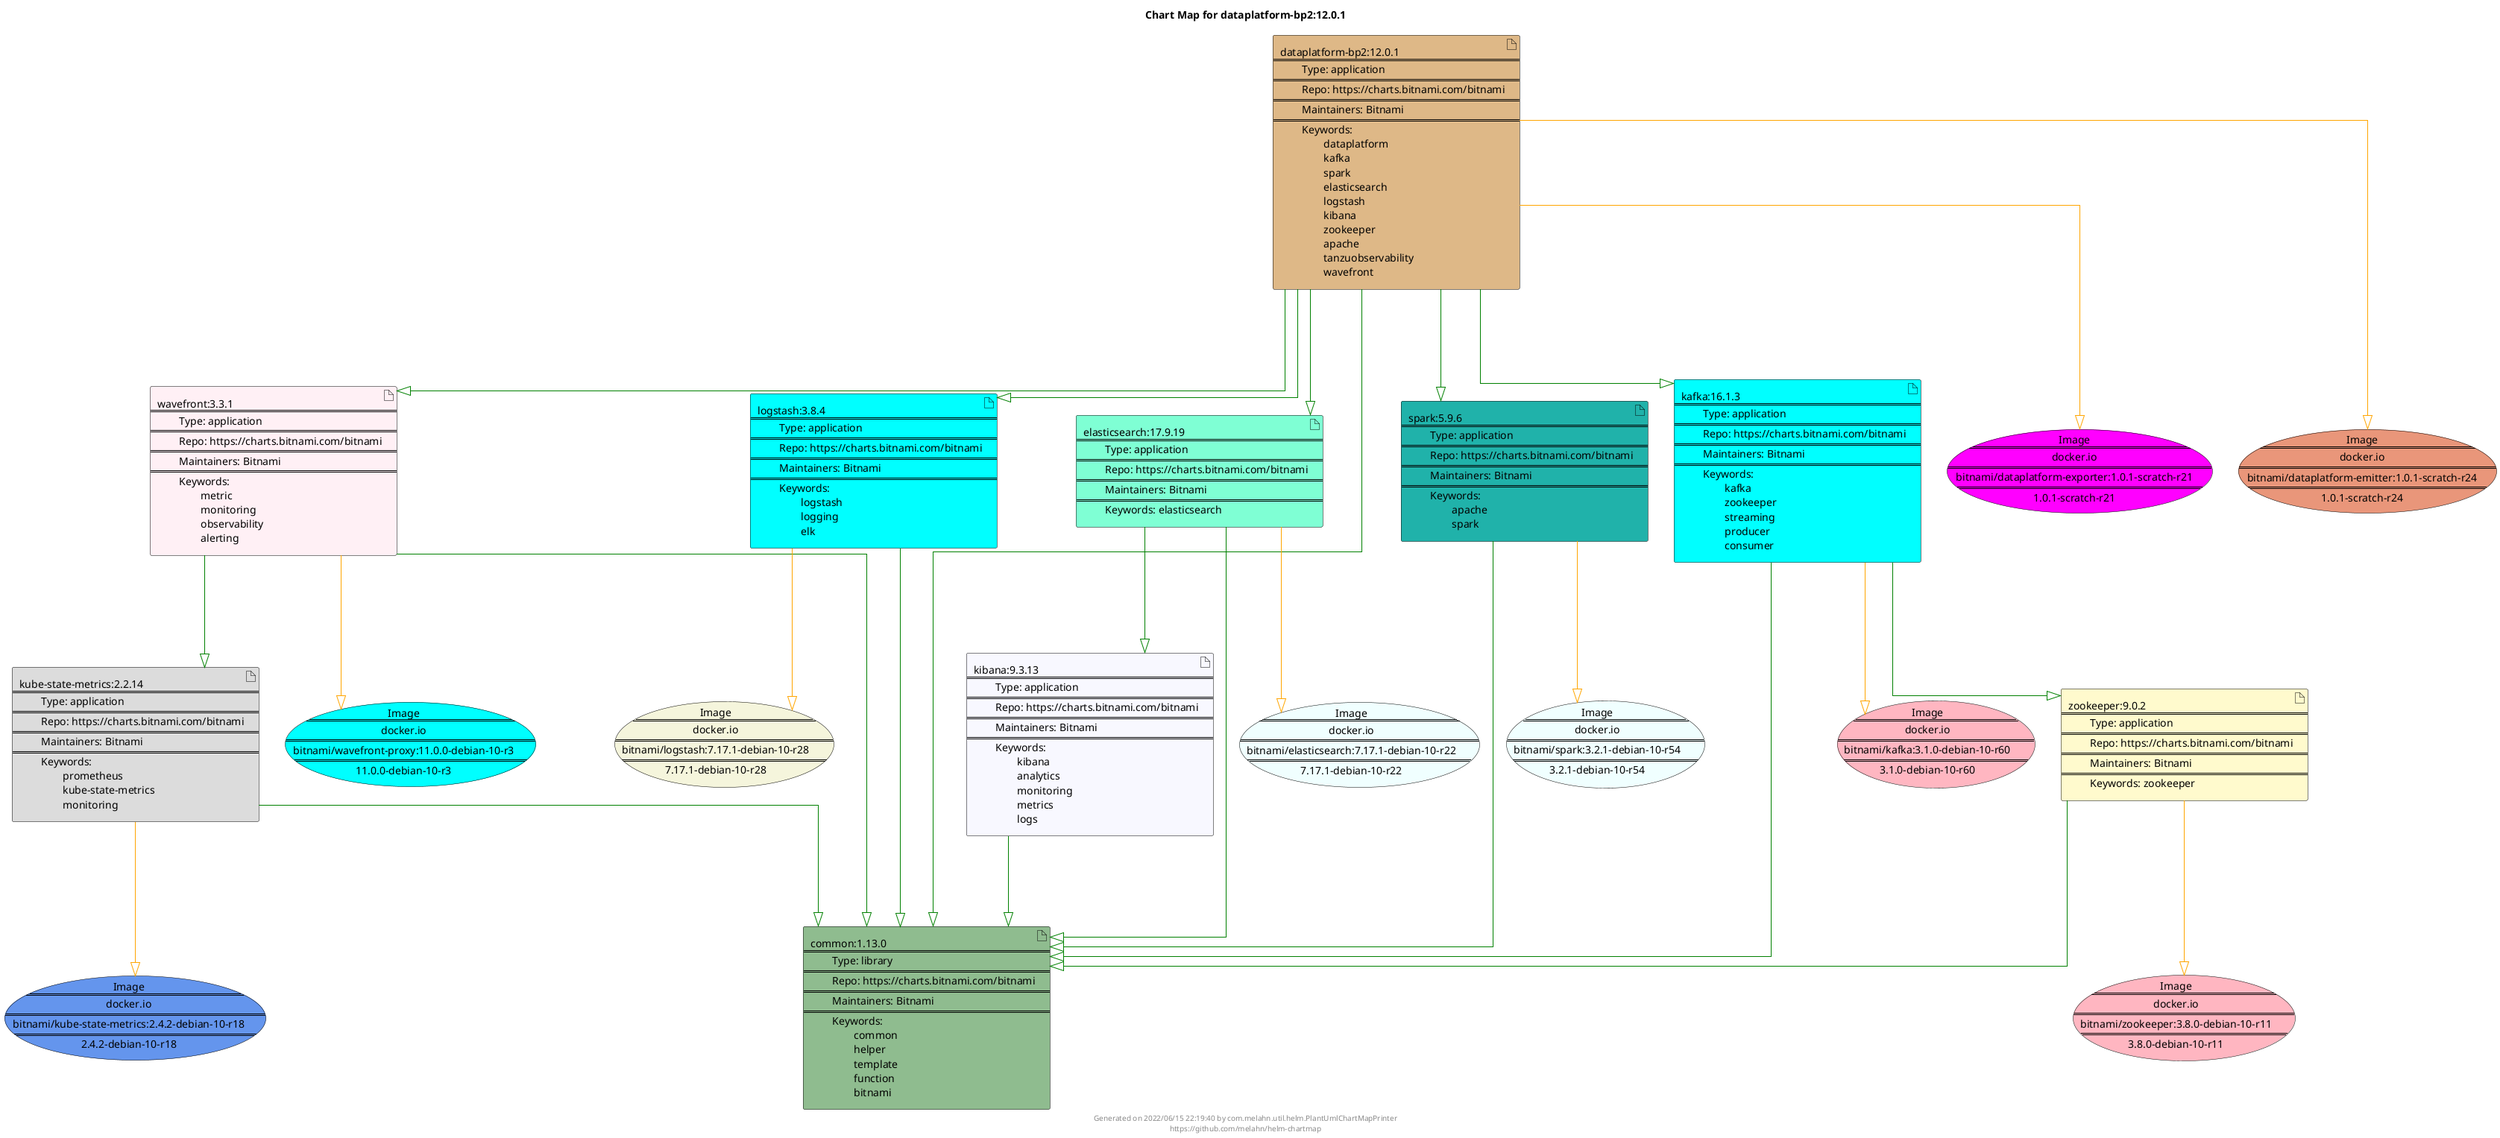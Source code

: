 @startuml
skinparam linetype ortho
skinparam backgroundColor white
skinparam usecaseBorderColor black
skinparam usecaseArrowColor LightSlateGray
skinparam artifactBorderColor black
skinparam artifactArrowColor LightSlateGray

title Chart Map for dataplatform-bp2:12.0.1

'There are 10 referenced Helm Charts
artifact "logstash:3.8.4\n====\n\tType: application\n====\n\tRepo: https://charts.bitnami.com/bitnami\n====\n\tMaintainers: Bitnami\n====\n\tKeywords: \n\t\tlogstash\n\t\tlogging\n\t\telk" as logstash_3_8_4 #Aqua
artifact "spark:5.9.6\n====\n\tType: application\n====\n\tRepo: https://charts.bitnami.com/bitnami\n====\n\tMaintainers: Bitnami\n====\n\tKeywords: \n\t\tapache\n\t\tspark" as spark_5_9_6 #LightSeaGreen
artifact "dataplatform-bp2:12.0.1\n====\n\tType: application\n====\n\tRepo: https://charts.bitnami.com/bitnami\n====\n\tMaintainers: Bitnami\n====\n\tKeywords: \n\t\tdataplatform\n\t\tkafka\n\t\tspark\n\t\telasticsearch\n\t\tlogstash\n\t\tkibana\n\t\tzookeeper\n\t\tapache\n\t\ttanzuobservability\n\t\twavefront" as dataplatform_bp2_12_0_1 #BurlyWood
artifact "wavefront:3.3.1\n====\n\tType: application\n====\n\tRepo: https://charts.bitnami.com/bitnami\n====\n\tMaintainers: Bitnami\n====\n\tKeywords: \n\t\tmetric\n\t\tmonitoring\n\t\tobservability\n\t\talerting" as wavefront_3_3_1 #LavenderBlush
artifact "zookeeper:9.0.2\n====\n\tType: application\n====\n\tRepo: https://charts.bitnami.com/bitnami\n====\n\tMaintainers: Bitnami\n====\n\tKeywords: zookeeper" as zookeeper_9_0_2 #LemonChiffon
artifact "common:1.13.0\n====\n\tType: library\n====\n\tRepo: https://charts.bitnami.com/bitnami\n====\n\tMaintainers: Bitnami\n====\n\tKeywords: \n\t\tcommon\n\t\thelper\n\t\ttemplate\n\t\tfunction\n\t\tbitnami" as common_1_13_0 #DarkSeaGreen
artifact "elasticsearch:17.9.19\n====\n\tType: application\n====\n\tRepo: https://charts.bitnami.com/bitnami\n====\n\tMaintainers: Bitnami\n====\n\tKeywords: elasticsearch" as elasticsearch_17_9_19 #Aquamarine
artifact "kafka:16.1.3\n====\n\tType: application\n====\n\tRepo: https://charts.bitnami.com/bitnami\n====\n\tMaintainers: Bitnami\n====\n\tKeywords: \n\t\tkafka\n\t\tzookeeper\n\t\tstreaming\n\t\tproducer\n\t\tconsumer" as kafka_16_1_3 #Aqua
artifact "kube-state-metrics:2.2.14\n====\n\tType: application\n====\n\tRepo: https://charts.bitnami.com/bitnami\n====\n\tMaintainers: Bitnami\n====\n\tKeywords: \n\t\tprometheus\n\t\tkube-state-metrics\n\t\tmonitoring" as kube_state_metrics_2_2_14 #Gainsboro
artifact "kibana:9.3.13\n====\n\tType: application\n====\n\tRepo: https://charts.bitnami.com/bitnami\n====\n\tMaintainers: Bitnami\n====\n\tKeywords: \n\t\tkibana\n\t\tanalytics\n\t\tmonitoring\n\t\tmetrics\n\t\tlogs" as kibana_9_3_13 #GhostWhite

'There are 9 referenced Docker Images
usecase "Image\n====\ndocker.io\n====\nbitnami/zookeeper:3.8.0-debian-10-r11\n====\n3.8.0-debian-10-r11" as docker_io_bitnami_zookeeper_3_8_0_debian_10_r11 #LightPink
usecase "Image\n====\ndocker.io\n====\nbitnami/logstash:7.17.1-debian-10-r28\n====\n7.17.1-debian-10-r28" as docker_io_bitnami_logstash_7_17_1_debian_10_r28 #Beige
usecase "Image\n====\ndocker.io\n====\nbitnami/elasticsearch:7.17.1-debian-10-r22\n====\n7.17.1-debian-10-r22" as docker_io_bitnami_elasticsearch_7_17_1_debian_10_r22 #Azure
usecase "Image\n====\ndocker.io\n====\nbitnami/spark:3.2.1-debian-10-r54\n====\n3.2.1-debian-10-r54" as docker_io_bitnami_spark_3_2_1_debian_10_r54 #Azure
usecase "Image\n====\ndocker.io\n====\nbitnami/kube-state-metrics:2.4.2-debian-10-r18\n====\n2.4.2-debian-10-r18" as docker_io_bitnami_kube_state_metrics_2_4_2_debian_10_r18 #CornflowerBlue
usecase "Image\n====\ndocker.io\n====\nbitnami/dataplatform-exporter:1.0.1-scratch-r21\n====\n1.0.1-scratch-r21" as docker_io_bitnami_dataplatform_exporter_1_0_1_scratch_r21 #Fuchsia
usecase "Image\n====\ndocker.io\n====\nbitnami/wavefront-proxy:11.0.0-debian-10-r3\n====\n11.0.0-debian-10-r3" as docker_io_bitnami_wavefront_proxy_11_0_0_debian_10_r3 #Cyan
usecase "Image\n====\ndocker.io\n====\nbitnami/dataplatform-emitter:1.0.1-scratch-r24\n====\n1.0.1-scratch-r24" as docker_io_bitnami_dataplatform_emitter_1_0_1_scratch_r24 #DarkSalmon
usecase "Image\n====\ndocker.io\n====\nbitnami/kafka:3.1.0-debian-10-r60\n====\n3.1.0-debian-10-r60" as docker_io_bitnami_kafka_3_1_0_debian_10_r60 #LightPink

'Chart Dependencies
dataplatform_bp2_12_0_1--[#green]-|>spark_5_9_6
spark_5_9_6--[#green]-|>common_1_13_0
dataplatform_bp2_12_0_1--[#green]-|>elasticsearch_17_9_19
elasticsearch_17_9_19--[#green]-|>common_1_13_0
elasticsearch_17_9_19--[#green]-|>kibana_9_3_13
kibana_9_3_13--[#green]-|>common_1_13_0
dataplatform_bp2_12_0_1--[#green]-|>logstash_3_8_4
logstash_3_8_4--[#green]-|>common_1_13_0
dataplatform_bp2_12_0_1--[#green]-|>common_1_13_0
dataplatform_bp2_12_0_1--[#green]-|>kafka_16_1_3
kafka_16_1_3--[#green]-|>common_1_13_0
kafka_16_1_3--[#green]-|>zookeeper_9_0_2
zookeeper_9_0_2--[#green]-|>common_1_13_0
dataplatform_bp2_12_0_1--[#green]-|>wavefront_3_3_1
wavefront_3_3_1--[#green]-|>common_1_13_0
wavefront_3_3_1--[#green]-|>kube_state_metrics_2_2_14
kube_state_metrics_2_2_14--[#green]-|>common_1_13_0
logstash_3_8_4--[#orange]-|>docker_io_bitnami_logstash_7_17_1_debian_10_r28
spark_5_9_6--[#orange]-|>docker_io_bitnami_spark_3_2_1_debian_10_r54
dataplatform_bp2_12_0_1--[#orange]-|>docker_io_bitnami_dataplatform_emitter_1_0_1_scratch_r24
dataplatform_bp2_12_0_1--[#orange]-|>docker_io_bitnami_dataplatform_exporter_1_0_1_scratch_r21
wavefront_3_3_1--[#orange]-|>docker_io_bitnami_wavefront_proxy_11_0_0_debian_10_r3
zookeeper_9_0_2--[#orange]-|>docker_io_bitnami_zookeeper_3_8_0_debian_10_r11
elasticsearch_17_9_19--[#orange]-|>docker_io_bitnami_elasticsearch_7_17_1_debian_10_r22
kafka_16_1_3--[#orange]-|>docker_io_bitnami_kafka_3_1_0_debian_10_r60
kube_state_metrics_2_2_14--[#orange]-|>docker_io_bitnami_kube_state_metrics_2_4_2_debian_10_r18

center footer Generated on 2022/06/15 22:19:40 by com.melahn.util.helm.PlantUmlChartMapPrinter\nhttps://github.com/melahn/helm-chartmap
@enduml
